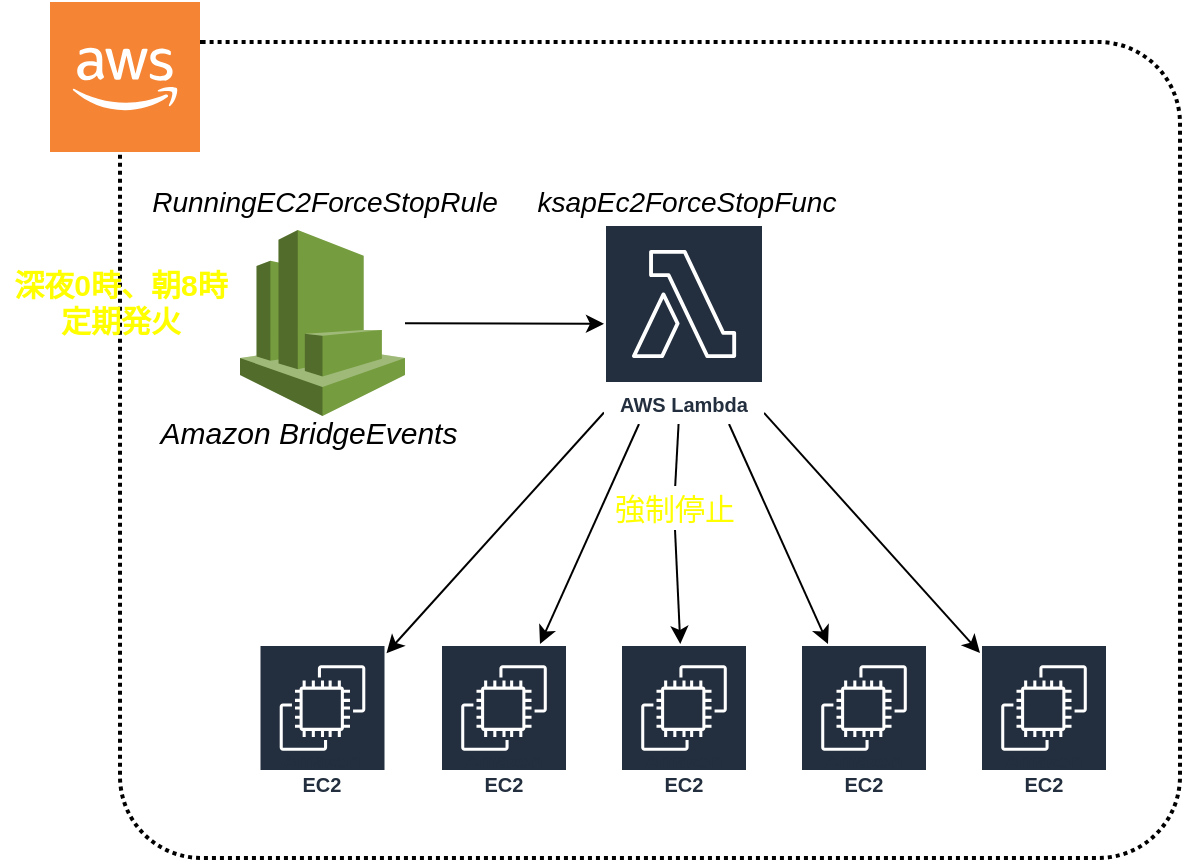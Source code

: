 <mxfile>
    <diagram id="dZCmAftkZH3bAJCvBH53" name="ページ1">
        <mxGraphModel dx="700" dy="565" grid="0" gridSize="10" guides="1" tooltips="1" connect="1" arrows="1" fold="1" page="1" pageScale="1" pageWidth="827" pageHeight="1169" math="0" shadow="0">
            <root>
                <mxCell id="0"/>
                <mxCell id="1" parent="0"/>
                <mxCell id="4" value="" style="rounded=1;arcSize=10;dashed=1;fillColor=none;gradientColor=none;dashPattern=1 1;strokeWidth=2;" vertex="1" parent="1">
                    <mxGeometry x="60" y="50" width="530" height="408" as="geometry"/>
                </mxCell>
                <mxCell id="18" value="" style="edgeStyle=none;html=1;" edge="1" parent="1" source="2" target="7">
                    <mxGeometry relative="1" as="geometry"/>
                </mxCell>
                <mxCell id="2" value="" style="outlineConnect=0;dashed=0;verticalLabelPosition=bottom;verticalAlign=top;align=center;html=1;shape=mxgraph.aws3.cloudwatch;fillColor=#759C3E;gradientColor=none;" vertex="1" parent="1">
                    <mxGeometry x="120" y="144" width="82.5" height="93" as="geometry"/>
                </mxCell>
                <mxCell id="3" value="" style="outlineConnect=0;dashed=0;verticalLabelPosition=bottom;verticalAlign=top;align=center;html=1;shape=mxgraph.aws3.cloud_2;fillColor=#F58534;gradientColor=none;" vertex="1" parent="1">
                    <mxGeometry x="25" y="30" width="75" height="75" as="geometry"/>
                </mxCell>
                <mxCell id="6" value="Amazon EC2" style="sketch=0;outlineConnect=0;fontColor=#232F3E;gradientColor=none;strokeColor=#ffffff;fillColor=#232F3E;dashed=0;verticalLabelPosition=middle;verticalAlign=bottom;align=center;html=1;whiteSpace=wrap;fontSize=10;fontStyle=1;spacing=3;shape=mxgraph.aws4.productIcon;prIcon=mxgraph.aws4.ec2;" vertex="1" parent="1">
                    <mxGeometry x="129.25" y="351" width="64" height="80" as="geometry"/>
                </mxCell>
                <mxCell id="13" value="" style="edgeStyle=none;html=1;" edge="1" parent="1" source="7" target="11">
                    <mxGeometry relative="1" as="geometry"/>
                </mxCell>
                <mxCell id="14" value="" style="edgeStyle=none;html=1;" edge="1" parent="1" source="7" target="6">
                    <mxGeometry relative="1" as="geometry"/>
                </mxCell>
                <mxCell id="15" value="" style="edgeStyle=none;html=1;" edge="1" parent="1" source="7" target="10">
                    <mxGeometry relative="1" as="geometry"/>
                </mxCell>
                <mxCell id="16" value="" style="edgeStyle=none;html=1;" edge="1" parent="1" source="7" target="8">
                    <mxGeometry relative="1" as="geometry"/>
                </mxCell>
                <mxCell id="17" value="" style="edgeStyle=none;html=1;startArrow=none;" edge="1" parent="1" source="20" target="9">
                    <mxGeometry relative="1" as="geometry"/>
                </mxCell>
                <mxCell id="7" value="AWS Lambda" style="sketch=0;outlineConnect=0;fontColor=#232F3E;gradientColor=none;strokeColor=#ffffff;fillColor=#232F3E;dashed=0;verticalLabelPosition=middle;verticalAlign=bottom;align=center;html=1;whiteSpace=wrap;fontSize=10;fontStyle=1;spacing=3;shape=mxgraph.aws4.productIcon;prIcon=mxgraph.aws4.lambda;" vertex="1" parent="1">
                    <mxGeometry x="302" y="141" width="80" height="100" as="geometry"/>
                </mxCell>
                <mxCell id="8" value="Amazon EC2" style="sketch=0;outlineConnect=0;fontColor=#232F3E;gradientColor=none;strokeColor=#ffffff;fillColor=#232F3E;dashed=0;verticalLabelPosition=middle;verticalAlign=bottom;align=center;html=1;whiteSpace=wrap;fontSize=10;fontStyle=1;spacing=3;shape=mxgraph.aws4.productIcon;prIcon=mxgraph.aws4.ec2;" vertex="1" parent="1">
                    <mxGeometry x="220" y="351" width="64" height="80" as="geometry"/>
                </mxCell>
                <mxCell id="9" value="Amazon EC2" style="sketch=0;outlineConnect=0;fontColor=#232F3E;gradientColor=none;strokeColor=#ffffff;fillColor=#232F3E;dashed=0;verticalLabelPosition=middle;verticalAlign=bottom;align=center;html=1;whiteSpace=wrap;fontSize=10;fontStyle=1;spacing=3;shape=mxgraph.aws4.productIcon;prIcon=mxgraph.aws4.ec2;" vertex="1" parent="1">
                    <mxGeometry x="310" y="351" width="64" height="80" as="geometry"/>
                </mxCell>
                <mxCell id="10" value="Amazon EC2" style="sketch=0;outlineConnect=0;fontColor=#232F3E;gradientColor=none;strokeColor=#ffffff;fillColor=#232F3E;dashed=0;verticalLabelPosition=middle;verticalAlign=bottom;align=center;html=1;whiteSpace=wrap;fontSize=10;fontStyle=1;spacing=3;shape=mxgraph.aws4.productIcon;prIcon=mxgraph.aws4.ec2;" vertex="1" parent="1">
                    <mxGeometry x="400" y="351" width="64" height="80" as="geometry"/>
                </mxCell>
                <mxCell id="11" value="Amazon EC2" style="sketch=0;outlineConnect=0;fontColor=#232F3E;gradientColor=none;strokeColor=#ffffff;fillColor=#232F3E;dashed=0;verticalLabelPosition=middle;verticalAlign=bottom;align=center;html=1;whiteSpace=wrap;fontSize=10;fontStyle=1;spacing=3;shape=mxgraph.aws4.productIcon;prIcon=mxgraph.aws4.ec2;" vertex="1" parent="1">
                    <mxGeometry x="490" y="351" width="64" height="80" as="geometry"/>
                </mxCell>
                <mxCell id="19" value="&lt;font style=&quot;font-size: 15px&quot;&gt;&lt;b&gt;深夜0時、朝8時&lt;br&gt;定期発火&lt;/b&gt;&lt;/font&gt;" style="text;html=1;align=center;verticalAlign=middle;resizable=0;points=[];autosize=1;strokeColor=none;fillColor=none;fontColor=#FFFF00;" vertex="1" parent="1">
                    <mxGeometry y="160" width="120" height="40" as="geometry"/>
                </mxCell>
                <mxCell id="20" value="強制停止" style="text;html=1;align=center;verticalAlign=middle;resizable=0;points=[];autosize=1;strokeColor=none;fillColor=none;fontSize=15;fontColor=#FFFF00;" vertex="1" parent="1">
                    <mxGeometry x="302" y="272" width="70" height="22" as="geometry"/>
                </mxCell>
                <mxCell id="21" value="" style="edgeStyle=none;html=1;endArrow=none;" edge="1" parent="1" source="7" target="20">
                    <mxGeometry relative="1" as="geometry">
                        <mxPoint x="342" y="241" as="sourcePoint"/>
                        <mxPoint x="342" y="351" as="targetPoint"/>
                    </mxGeometry>
                </mxCell>
                <mxCell id="22" value="ksapEc2ForceStopFunc" style="text;html=1;align=center;verticalAlign=middle;resizable=0;points=[];autosize=1;fontSize=14;fontStyle=2" vertex="1" parent="1">
                    <mxGeometry x="263" y="119" width="159" height="21" as="geometry"/>
                </mxCell>
                <mxCell id="23" value="Amazon BridgeEvents" style="text;html=1;align=center;verticalAlign=middle;resizable=0;points=[];autosize=1;fontSize=15;fontStyle=2" vertex="1" parent="1">
                    <mxGeometry x="75" y="234" width="158" height="22" as="geometry"/>
                </mxCell>
                <mxCell id="24" value="RunningEC2ForceStopRule" style="text;html=1;align=center;verticalAlign=middle;resizable=0;points=[];autosize=1;fontSize=14;fontStyle=2" vertex="1" parent="1">
                    <mxGeometry x="70.75" y="119" width="183" height="21" as="geometry"/>
                </mxCell>
            </root>
        </mxGraphModel>
    </diagram>
</mxfile>